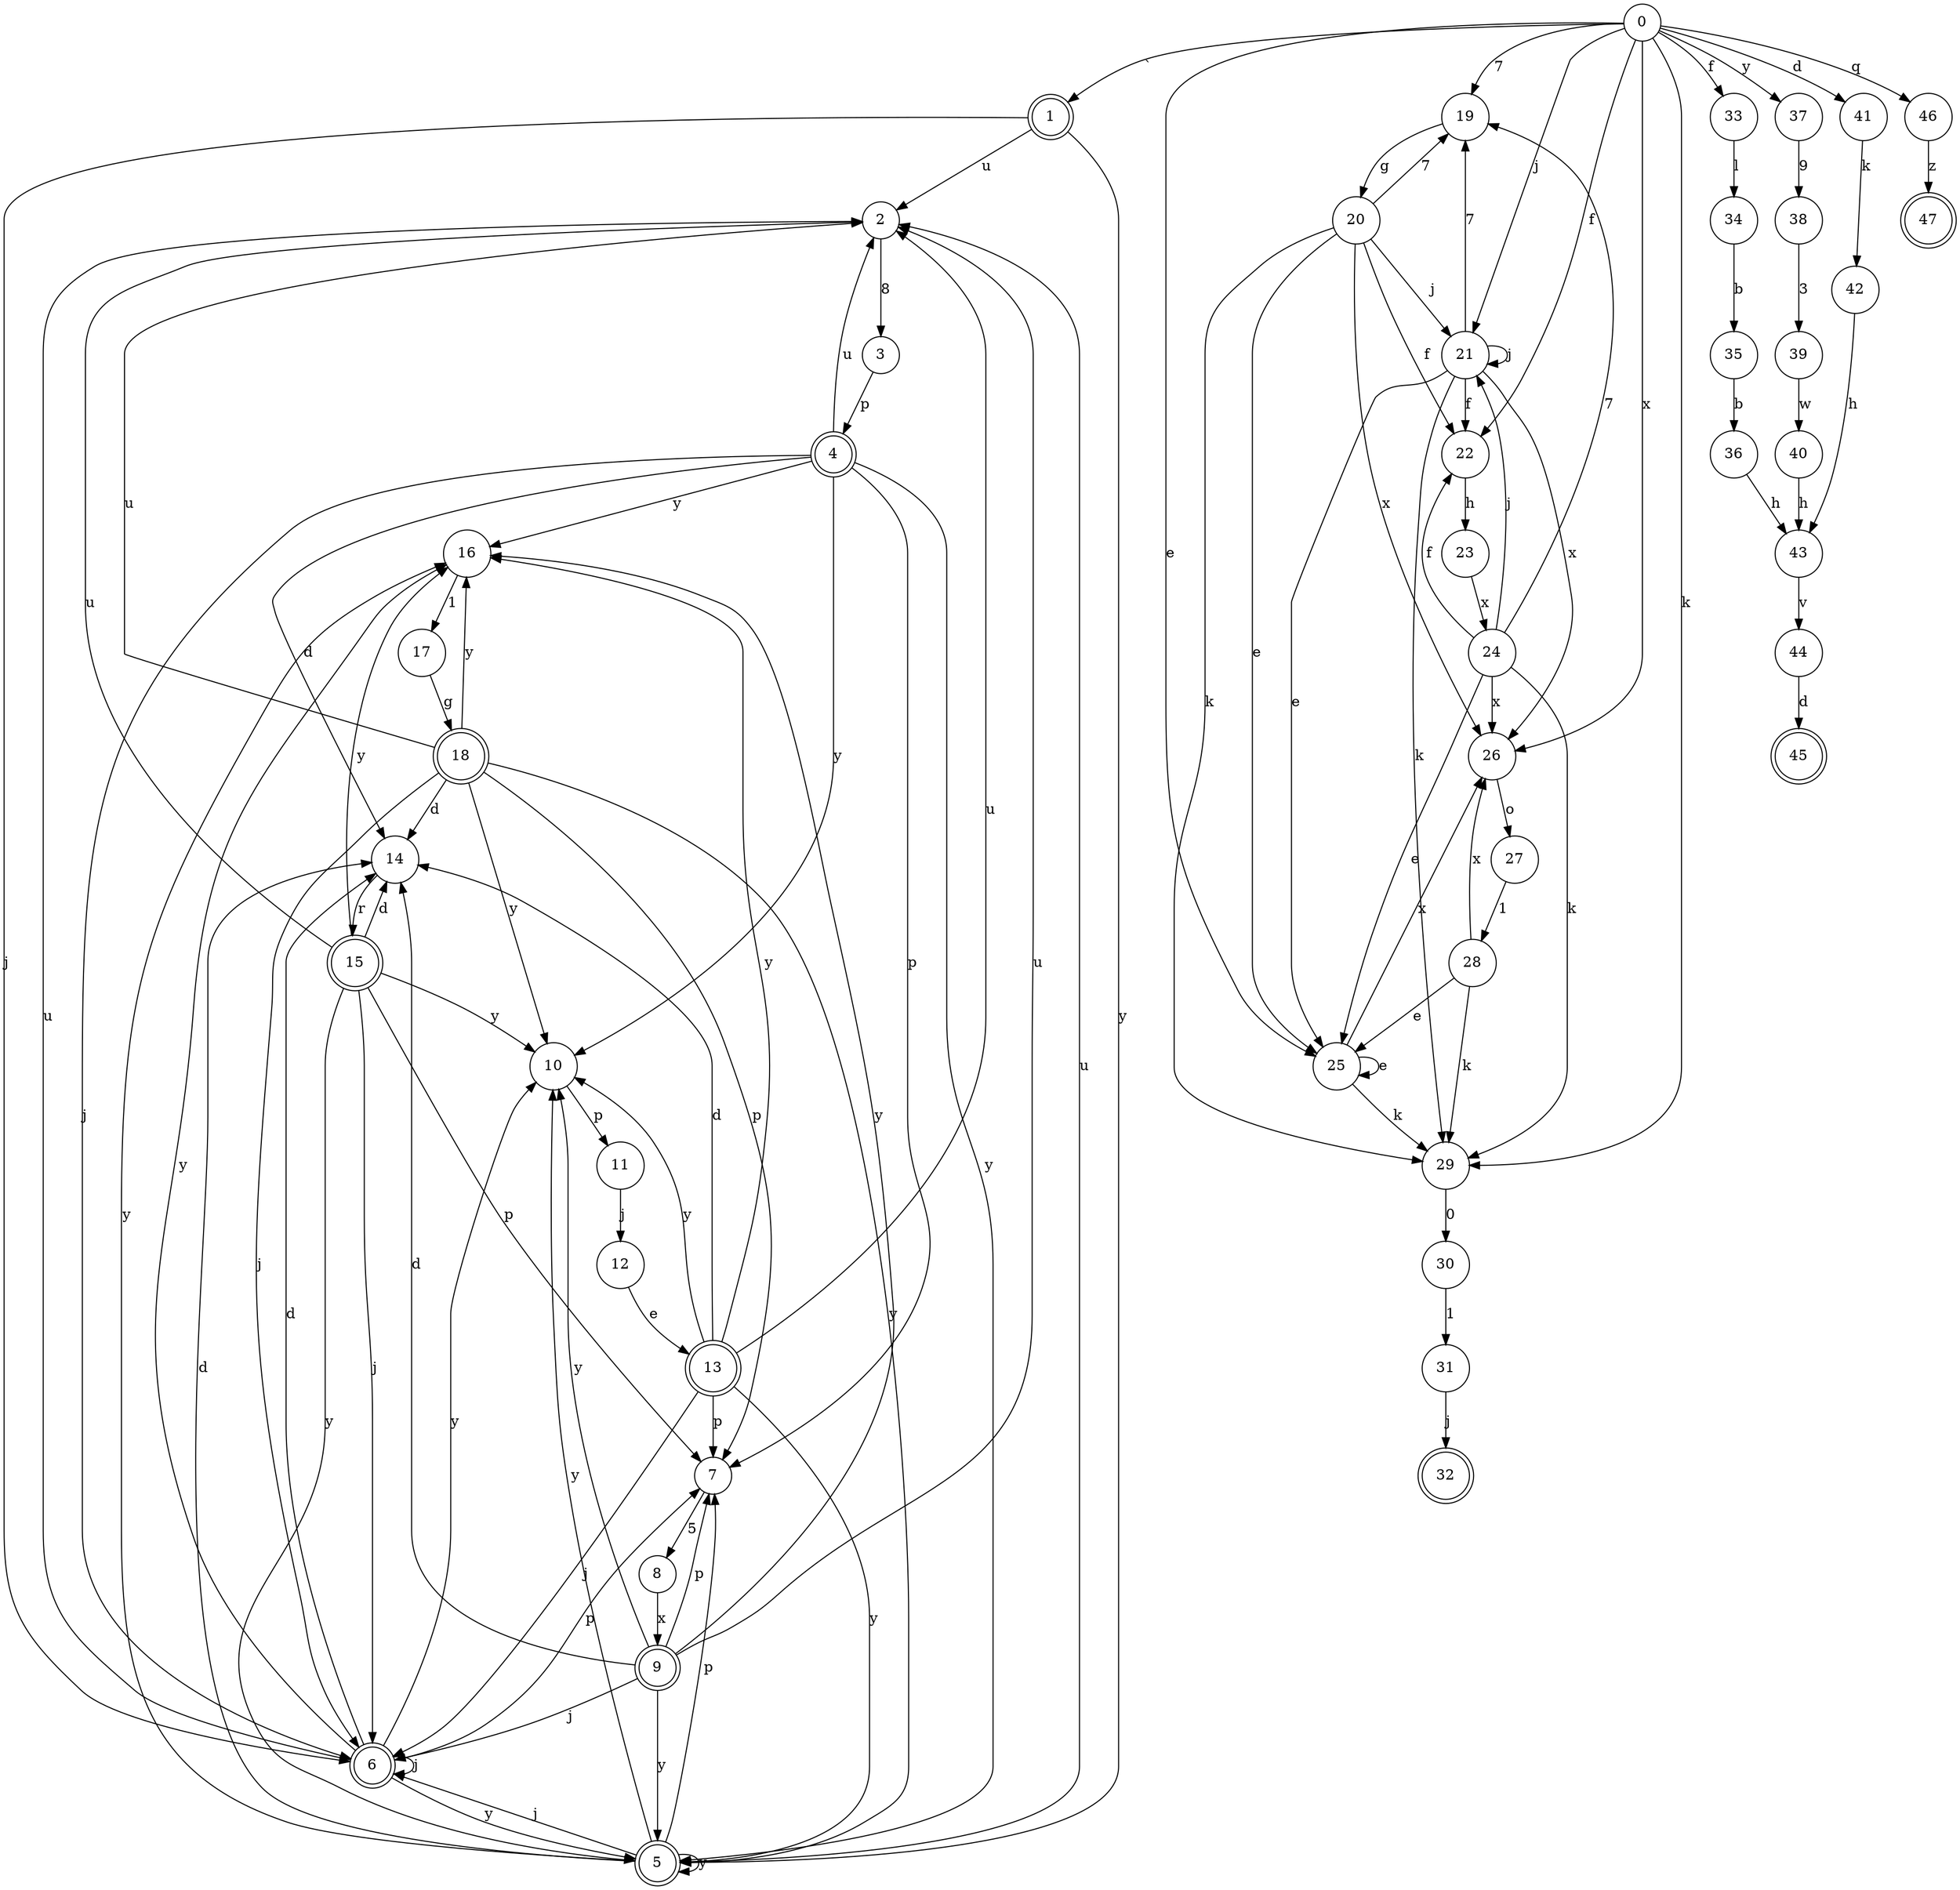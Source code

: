 digraph DFA {
  0 [shape=circle];
  1 [shape=doublecircle];
  2 [shape=circle];
  3 [shape=circle];
  4 [shape=doublecircle];
  5 [shape=doublecircle];
  6 [shape=doublecircle];
  7 [shape=circle];
  8 [shape=circle];
  9 [shape=doublecircle];
  10 [shape=circle];
  11 [shape=circle];
  12 [shape=circle];
  13 [shape=doublecircle];
  14 [shape=circle];
  15 [shape=doublecircle];
  16 [shape=circle];
  17 [shape=circle];
  18 [shape=doublecircle];
  19 [shape=circle];
  20 [shape=circle];
  21 [shape=circle];
  22 [shape=circle];
  23 [shape=circle];
  24 [shape=circle];
  25 [shape=circle];
  26 [shape=circle];
  27 [shape=circle];
  28 [shape=circle];
  29 [shape=circle];
  30 [shape=circle];
  31 [shape=circle];
  32 [shape=doublecircle];
  33 [shape=circle];
  34 [shape=circle];
  35 [shape=circle];
  36 [shape=circle];
  37 [shape=circle];
  38 [shape=circle];
  39 [shape=circle];
  40 [shape=circle];
  41 [shape=circle];
  42 [shape=circle];
  43 [shape=circle];
  44 [shape=circle];
  45 [shape=doublecircle];
  46 [shape=circle];
  47 [shape=doublecircle];
  0 -> 1 [label="`"];
  0 -> 19 [label="7"];
  0 -> 21 [label="j"];
  0 -> 22 [label="f"];
  0 -> 25 [label="e"];
  0 -> 26 [label="x"];
  0 -> 29 [label="k"];
  0 -> 33 [label="f"];
  0 -> 37 [label="y"];
  0 -> 41 [label="d"];
  0 -> 46 [label="q"];
  1 -> 2 [label="u"];
  1 -> 5 [label="y"];
  1 -> 6 [label="j"];
  2 -> 3 [label="8"];
  3 -> 4 [label="p"];
  4 -> 7 [label="p"];
  4 -> 10 [label="y"];
  4 -> 14 [label="d"];
  4 -> 16 [label="y"];
  4 -> 2 [label="u"];
  4 -> 5 [label="y"];
  4 -> 6 [label="j"];
  5 -> 7 [label="p"];
  5 -> 10 [label="y"];
  5 -> 14 [label="d"];
  5 -> 16 [label="y"];
  5 -> 2 [label="u"];
  5 -> 5 [label="y"];
  5 -> 6 [label="j"];
  6 -> 7 [label="p"];
  6 -> 10 [label="y"];
  6 -> 14 [label="d"];
  6 -> 16 [label="y"];
  6 -> 2 [label="u"];
  6 -> 5 [label="y"];
  6 -> 6 [label="j"];
  7 -> 8 [label="5"];
  8 -> 9 [label="x"];
  9 -> 7 [label="p"];
  9 -> 10 [label="y"];
  9 -> 14 [label="d"];
  9 -> 16 [label="y"];
  9 -> 2 [label="u"];
  9 -> 5 [label="y"];
  9 -> 6 [label="j"];
  10 -> 11 [label="p"];
  11 -> 12 [label="j"];
  12 -> 13 [label="e"];
  13 -> 7 [label="p"];
  13 -> 10 [label="y"];
  13 -> 14 [label="d"];
  13 -> 16 [label="y"];
  13 -> 2 [label="u"];
  13 -> 5 [label="y"];
  13 -> 6 [label="j"];
  14 -> 15 [label="r"];
  15 -> 14 [label="d"];
  15 -> 7 [label="p"];
  15 -> 10 [label="y"];
  15 -> 16 [label="y"];
  15 -> 2 [label="u"];
  15 -> 5 [label="y"];
  15 -> 6 [label="j"];
  16 -> 17 [label="1"];
  17 -> 18 [label="g"];
  18 -> 7 [label="p"];
  18 -> 10 [label="y"];
  18 -> 14 [label="d"];
  18 -> 16 [label="y"];
  18 -> 2 [label="u"];
  18 -> 5 [label="y"];
  18 -> 6 [label="j"];
  19 -> 20 [label="g"];
  20 -> 19 [label="7"];
  20 -> 21 [label="j"];
  20 -> 22 [label="f"];
  20 -> 25 [label="e"];
  20 -> 26 [label="x"];
  20 -> 29 [label="k"];
  21 -> 21 [label="j"];
  21 -> 19 [label="7"];
  21 -> 22 [label="f"];
  21 -> 25 [label="e"];
  21 -> 26 [label="x"];
  21 -> 29 [label="k"];
  22 -> 23 [label="h"];
  23 -> 24 [label="x"];
  24 -> 19 [label="7"];
  24 -> 21 [label="j"];
  24 -> 22 [label="f"];
  24 -> 25 [label="e"];
  24 -> 26 [label="x"];
  24 -> 29 [label="k"];
  25 -> 25 [label="e"];
  25 -> 26 [label="x"];
  25 -> 29 [label="k"];
  26 -> 27 [label="o"];
  27 -> 28 [label="1"];
  28 -> 25 [label="e"];
  28 -> 26 [label="x"];
  28 -> 29 [label="k"];
  29 -> 30 [label="0"];
  30 -> 31 [label="1"];
  31 -> 32 [label="j"];
  33 -> 34 [label="l"];
  34 -> 35 [label="b"];
  35 -> 36 [label="b"];
  36 -> 43 [label="h"];
  37 -> 38 [label="9"];
  38 -> 39 [label="3"];
  39 -> 40 [label="w"];
  40 -> 43 [label="h"];
  41 -> 42 [label="k"];
  42 -> 43 [label="h"];
  43 -> 44 [label="v"];
  44 -> 45 [label="d"];
  46 -> 47 [label="z"];
}

